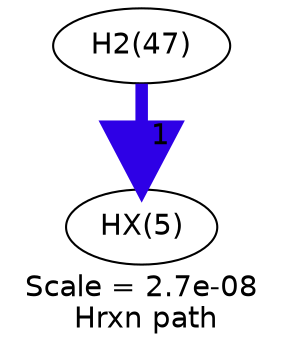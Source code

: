 digraph reaction_paths {
center=1;
s10 -> s25[fontname="Helvetica", style="setlinewidth(6)", arrowsize=3, color="0.7, 1.5, 0.9"
, label=" 1"];
s10 [ fontname="Helvetica", label="H2(47)"];
s25 [ fontname="Helvetica", label="HX(5)"];
 label = "Scale = 2.7e-08\l Hrxn path";
 fontname = "Helvetica";
}
